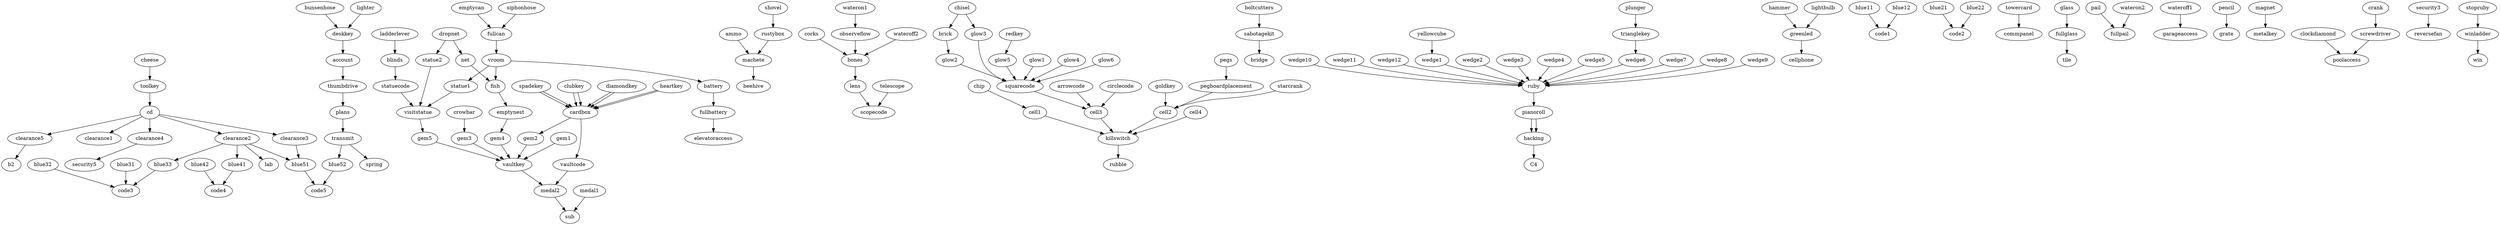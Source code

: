 digraph dependencies {
        deskkey->account;
        clearance5->b2;
        vroom->battery;
        machete->beehive;
        ladderlever->blinds;
        clearance2->blue33;
        clearance2->blue41;
        clearance2->blue51;
        clearance3->blue51;
        transmit->blue52;
        corks->bones;
        observeflow->bones;
        wateroff2->bones;
        chisel->brick;
        sabotagekit->bridge;
        hacking->C4;
        clubkey->cardbox;
        clubkey->cardbox;
        diamondkey->cardbox;
        diamondkey->cardbox;
        heartkey->cardbox;
        heartkey->cardbox;
        spadekey->cardbox;
        spadekey->cardbox;
        toolkey->cd;
        chip->cell1;
        goldkey->cell2;
        pegboardplacement->cell2;
        starcrank->cell2;
        arrowcode->cell3;
        circlecode->cell3;
        squarecode->cell3;
        greenled->cellphone;
        cd->clearance1;
        cd->clearance2;
        cd->clearance3;
        cd->clearance4;
        cd->clearance5;
        blue11->code1;
        blue12->code1;
        blue21->code2;
        blue22->code2;
        blue31->code3;
        blue32->code3;
        blue33->code3;
        blue41->code4;
        blue42->code4;
        blue51->code5;
        blue52->code5;
        towercard->commpanel;
        bunsenhose->deskkey;
        lighter->deskkey;
        fullbattery->elevatoraccess;
        fish->emptynest;
        net->fish;
        vroom->fish;
        battery->fullbattery;
        emptycan->fullcan;
        siphonhose->fullcan;
        glass->fullglass;
        pail->fullpail;
        wateron2->fullpail;
        wateroff1->garageaccess;
        cardbox->gem2;
        crowbar->gem3;
        emptynest->gem4;
        visitstatue->gem5;
        brick->glow2;
        chisel->glow3;
        redkey->glow5;
        pencil->grate;
        hammer->greenled;
        lightbulb->greenled;
        pianoroll->hacking;
        pianoroll->hacking;
        cell1->killswitch;
        cell2->killswitch;
        cell3->killswitch;
        cell4->killswitch;
        clearance2->lab;
        bones->lens;
        ammo->machete;
        rustybox->machete;
        vaultcode->medal2;
        vaultkey->medal2;
        magnet->metalkey;
        dropnet->net;
        wateron1->observeflow;
        pegs->pegboardplacement;
        ruby->pianoroll;
        thumbdrive->plans;
        clockdiamond->poolaccess;
        screwdriver->poolaccess;
        security3->reversefan;
        killswitch->rubble;
        wedge10->ruby;
        wedge11->ruby;
        wedge12->ruby;
        wedge1->ruby;
        wedge2->ruby;
        wedge3->ruby;
        wedge4->ruby;
        wedge5->ruby;
        wedge6->ruby;
        wedge7->ruby;
        wedge8->ruby;
        wedge9->ruby;
        shovel->rustybox;
        boltcutters->sabotagekit;
        lens->scopecode;
        telescope->scopecode;
        crank->screwdriver;
        clearance4->security5;
        transmit->spring;
        glow1->squarecode;
        glow2->squarecode;
        glow3->squarecode;
        glow4->squarecode;
        glow5->squarecode;
        glow6->squarecode;
        vroom->statue1;
        dropnet->statue2;
        blinds->statuecode;
        medal1->sub;
        medal2->sub;
        account->thumbdrive;
        fullglass->tile;
        cheese->toolkey;
        plans->transmit;
        plunger->trianglekey;
        cardbox->vaultcode;
        gem1->vaultkey;
        gem2->vaultkey;
        gem3->vaultkey;
        gem4->vaultkey;
        gem5->vaultkey;
        statue1->visitstatue;
        statue2->visitstatue;
        statuecode->visitstatue;
        fullcan->vroom;
        yellowcube->wedge1;
        trianglekey->wedge6;
        winladder->win;
        stopruby->winladder;
}
